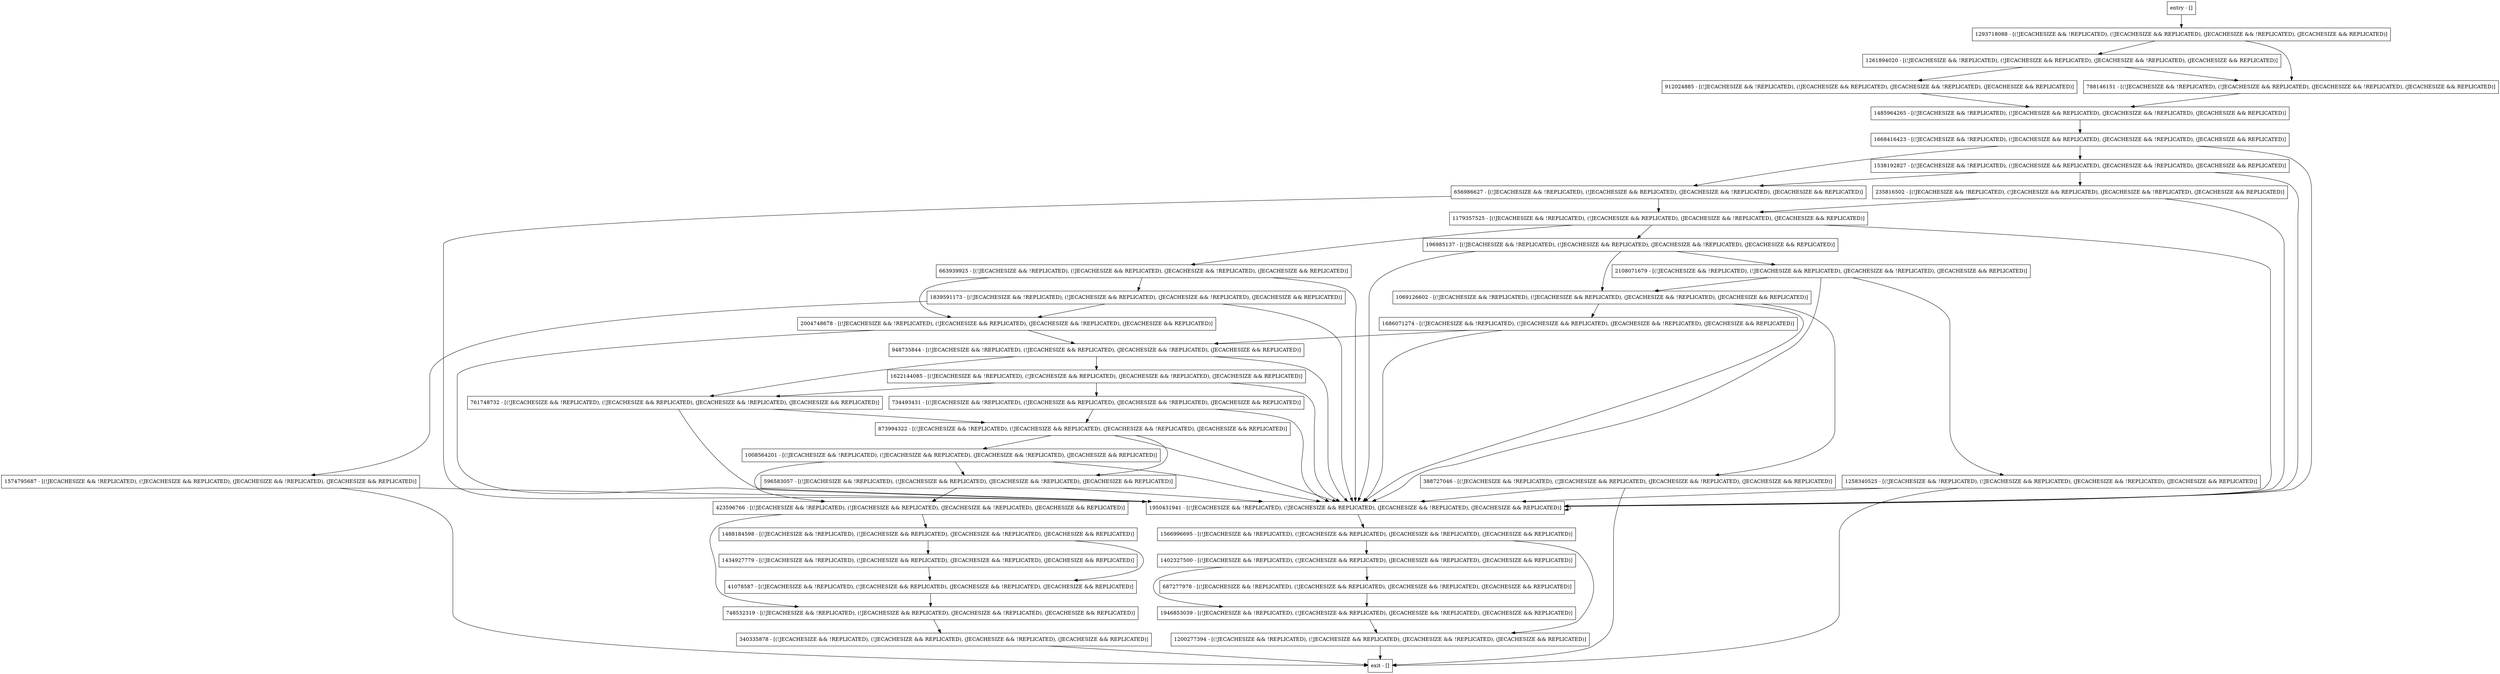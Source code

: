 digraph setupDatabase {
node [shape=record];
1668416423 [label="1668416423 - [(!JECACHESIZE && !REPLICATED), (!JECACHESIZE && REPLICATED), (JECACHESIZE && !REPLICATED), (JECACHESIZE && REPLICATED)]"];
1946853039 [label="1946853039 - [(!JECACHESIZE && !REPLICATED), (!JECACHESIZE && REPLICATED), (JECACHESIZE && !REPLICATED), (JECACHESIZE && REPLICATED)]"];
1622144085 [label="1622144085 - [(!JECACHESIZE && !REPLICATED), (!JECACHESIZE && REPLICATED), (JECACHESIZE && !REPLICATED), (JECACHESIZE && REPLICATED)]"];
2004748678 [label="2004748678 - [(!JECACHESIZE && !REPLICATED), (!JECACHESIZE && REPLICATED), (JECACHESIZE && !REPLICATED), (JECACHESIZE && REPLICATED)]"];
873994322 [label="873994322 - [(!JECACHESIZE && !REPLICATED), (!JECACHESIZE && REPLICATED), (JECACHESIZE && !REPLICATED), (JECACHESIZE && REPLICATED)]"];
596583057 [label="596583057 - [(!JECACHESIZE && !REPLICATED), (!JECACHESIZE && REPLICATED), (JECACHESIZE && !REPLICATED), (JECACHESIZE && REPLICATED)]"];
663939925 [label="663939925 - [(!JECACHESIZE && !REPLICATED), (!JECACHESIZE && REPLICATED), (JECACHESIZE && !REPLICATED), (JECACHESIZE && REPLICATED)]"];
1485964265 [label="1485964265 - [(!JECACHESIZE && !REPLICATED), (!JECACHESIZE && REPLICATED), (JECACHESIZE && !REPLICATED), (JECACHESIZE && REPLICATED)]"];
1258340525 [label="1258340525 - [(!JECACHESIZE && !REPLICATED), (!JECACHESIZE && REPLICATED), (JECACHESIZE && !REPLICATED), (JECACHESIZE && REPLICATED)]"];
1950431941 [label="1950431941 - [(!JECACHESIZE && !REPLICATED), (!JECACHESIZE && REPLICATED), (JECACHESIZE && !REPLICATED), (JECACHESIZE && REPLICATED)]"];
912024885 [label="912024885 - [(!JECACHESIZE && !REPLICATED), (!JECACHESIZE && REPLICATED), (JECACHESIZE && !REPLICATED), (JECACHESIZE && REPLICATED)]"];
1179357525 [label="1179357525 - [(!JECACHESIZE && !REPLICATED), (!JECACHESIZE && REPLICATED), (JECACHESIZE && !REPLICATED), (JECACHESIZE && REPLICATED)]"];
196985137 [label="196985137 - [(!JECACHESIZE && !REPLICATED), (!JECACHESIZE && REPLICATED), (JECACHESIZE && !REPLICATED), (JECACHESIZE && REPLICATED)]"];
788146151 [label="788146151 - [(!JECACHESIZE && !REPLICATED), (!JECACHESIZE && REPLICATED), (JECACHESIZE && !REPLICATED), (JECACHESIZE && REPLICATED)]"];
734493431 [label="734493431 - [(!JECACHESIZE && !REPLICATED), (!JECACHESIZE && REPLICATED), (JECACHESIZE && !REPLICATED), (JECACHESIZE && REPLICATED)]"];
1069126602 [label="1069126602 - [(!JECACHESIZE && !REPLICATED), (!JECACHESIZE && REPLICATED), (JECACHESIZE && !REPLICATED), (JECACHESIZE && REPLICATED)]"];
2108071679 [label="2108071679 - [(!JECACHESIZE && !REPLICATED), (!JECACHESIZE && REPLICATED), (JECACHESIZE && !REPLICATED), (JECACHESIZE && REPLICATED)]"];
41078587 [label="41078587 - [(!JECACHESIZE && !REPLICATED), (!JECACHESIZE && REPLICATED), (JECACHESIZE && !REPLICATED), (JECACHESIZE && REPLICATED)]"];
1293718088 [label="1293718088 - [(!JECACHESIZE && !REPLICATED), (!JECACHESIZE && REPLICATED), (JECACHESIZE && !REPLICATED), (JECACHESIZE && REPLICATED)]"];
388727046 [label="388727046 - [(!JECACHESIZE && !REPLICATED), (!JECACHESIZE && REPLICATED), (JECACHESIZE && !REPLICATED), (JECACHESIZE && REPLICATED)]"];
1261894020 [label="1261894020 - [(!JECACHESIZE && !REPLICATED), (!JECACHESIZE && REPLICATED), (JECACHESIZE && !REPLICATED), (JECACHESIZE && REPLICATED)]"];
1200277394 [label="1200277394 - [(!JECACHESIZE && !REPLICATED), (!JECACHESIZE && REPLICATED), (JECACHESIZE && !REPLICATED), (JECACHESIZE && REPLICATED)]"];
948735844 [label="948735844 - [(!JECACHESIZE && !REPLICATED), (!JECACHESIZE && REPLICATED), (JECACHESIZE && !REPLICATED), (JECACHESIZE && REPLICATED)]"];
1402327500 [label="1402327500 - [(!JECACHESIZE && !REPLICATED), (!JECACHESIZE && REPLICATED), (JECACHESIZE && !REPLICATED), (JECACHESIZE && REPLICATED)]"];
748532319 [label="748532319 - [(!JECACHESIZE && !REPLICATED), (!JECACHESIZE && REPLICATED), (JECACHESIZE && !REPLICATED), (JECACHESIZE && REPLICATED)]"];
687277978 [label="687277978 - [(!JECACHESIZE && !REPLICATED), (!JECACHESIZE && REPLICATED), (JECACHESIZE && !REPLICATED), (JECACHESIZE && REPLICATED)]"];
1566996695 [label="1566996695 - [(!JECACHESIZE && !REPLICATED), (!JECACHESIZE && REPLICATED), (JECACHESIZE && !REPLICATED), (JECACHESIZE && REPLICATED)]"];
340335878 [label="340335878 - [(!JECACHESIZE && !REPLICATED), (!JECACHESIZE && REPLICATED), (JECACHESIZE && !REPLICATED), (JECACHESIZE && REPLICATED)]"];
656986627 [label="656986627 - [(!JECACHESIZE && !REPLICATED), (!JECACHESIZE && REPLICATED), (JECACHESIZE && !REPLICATED), (JECACHESIZE && REPLICATED)]"];
1434927779 [label="1434927779 - [(!JECACHESIZE && !REPLICATED), (!JECACHESIZE && REPLICATED), (JECACHESIZE && !REPLICATED), (JECACHESIZE && REPLICATED)]"];
entry [label="entry - []"];
exit [label="exit - []"];
235816502 [label="235816502 - [(!JECACHESIZE && !REPLICATED), (!JECACHESIZE && REPLICATED), (JECACHESIZE && !REPLICATED), (JECACHESIZE && REPLICATED)]"];
1488184598 [label="1488184598 - [(!JECACHESIZE && !REPLICATED), (!JECACHESIZE && REPLICATED), (JECACHESIZE && !REPLICATED), (JECACHESIZE && REPLICATED)]"];
423596766 [label="423596766 - [(!JECACHESIZE && !REPLICATED), (!JECACHESIZE && REPLICATED), (JECACHESIZE && !REPLICATED), (JECACHESIZE && REPLICATED)]"];
1538192827 [label="1538192827 - [(!JECACHESIZE && !REPLICATED), (!JECACHESIZE && REPLICATED), (JECACHESIZE && !REPLICATED), (JECACHESIZE && REPLICATED)]"];
1574795687 [label="1574795687 - [(!JECACHESIZE && !REPLICATED), (!JECACHESIZE && REPLICATED), (JECACHESIZE && !REPLICATED), (JECACHESIZE && REPLICATED)]"];
761748732 [label="761748732 - [(!JECACHESIZE && !REPLICATED), (!JECACHESIZE && REPLICATED), (JECACHESIZE && !REPLICATED), (JECACHESIZE && REPLICATED)]"];
1839591173 [label="1839591173 - [(!JECACHESIZE && !REPLICATED), (!JECACHESIZE && REPLICATED), (JECACHESIZE && !REPLICATED), (JECACHESIZE && REPLICATED)]"];
1008564201 [label="1008564201 - [(!JECACHESIZE && !REPLICATED), (!JECACHESIZE && REPLICATED), (JECACHESIZE && !REPLICATED), (JECACHESIZE && REPLICATED)]"];
1686071274 [label="1686071274 - [(!JECACHESIZE && !REPLICATED), (!JECACHESIZE && REPLICATED), (JECACHESIZE && !REPLICATED), (JECACHESIZE && REPLICATED)]"];
entry;
exit;
1668416423 -> 1950431941;
1668416423 -> 1538192827;
1668416423 -> 656986627;
1946853039 -> 1200277394;
1622144085 -> 1950431941;
1622144085 -> 734493431;
1622144085 -> 761748732;
2004748678 -> 1950431941;
2004748678 -> 948735844;
873994322 -> 1950431941;
873994322 -> 596583057;
873994322 -> 1008564201;
596583057 -> 1950431941;
596583057 -> 423596766;
663939925 -> 1950431941;
663939925 -> 2004748678;
663939925 -> 1839591173;
1485964265 -> 1668416423;
1258340525 -> 1950431941;
1258340525 -> exit;
1950431941 -> 1950431941;
1950431941 -> 1566996695;
912024885 -> 1485964265;
1179357525 -> 1950431941;
1179357525 -> 196985137;
1179357525 -> 663939925;
196985137 -> 1950431941;
196985137 -> 1069126602;
196985137 -> 2108071679;
788146151 -> 1485964265;
734493431 -> 1950431941;
734493431 -> 873994322;
1069126602 -> 1950431941;
1069126602 -> 388727046;
1069126602 -> 1686071274;
2108071679 -> 1950431941;
2108071679 -> 1069126602;
2108071679 -> 1258340525;
41078587 -> 748532319;
1293718088 -> 788146151;
1293718088 -> 1261894020;
388727046 -> 1950431941;
388727046 -> exit;
1261894020 -> 912024885;
1261894020 -> 788146151;
1200277394 -> exit;
948735844 -> 1950431941;
948735844 -> 1622144085;
948735844 -> 761748732;
1402327500 -> 1946853039;
1402327500 -> 687277978;
748532319 -> 340335878;
687277978 -> 1946853039;
1566996695 -> 1402327500;
1566996695 -> 1200277394;
340335878 -> exit;
656986627 -> 1950431941;
656986627 -> 1179357525;
1434927779 -> 41078587;
entry -> 1293718088;
235816502 -> 1950431941;
235816502 -> 1179357525;
1488184598 -> 41078587;
1488184598 -> 1434927779;
423596766 -> 1488184598;
423596766 -> 748532319;
1538192827 -> 235816502;
1538192827 -> 1950431941;
1538192827 -> 656986627;
1574795687 -> 1950431941;
1574795687 -> exit;
761748732 -> 1950431941;
761748732 -> 873994322;
1839591173 -> 1950431941;
1839591173 -> 2004748678;
1839591173 -> 1574795687;
1008564201 -> 1950431941;
1008564201 -> 423596766;
1008564201 -> 596583057;
1686071274 -> 1950431941;
1686071274 -> 948735844;
}
